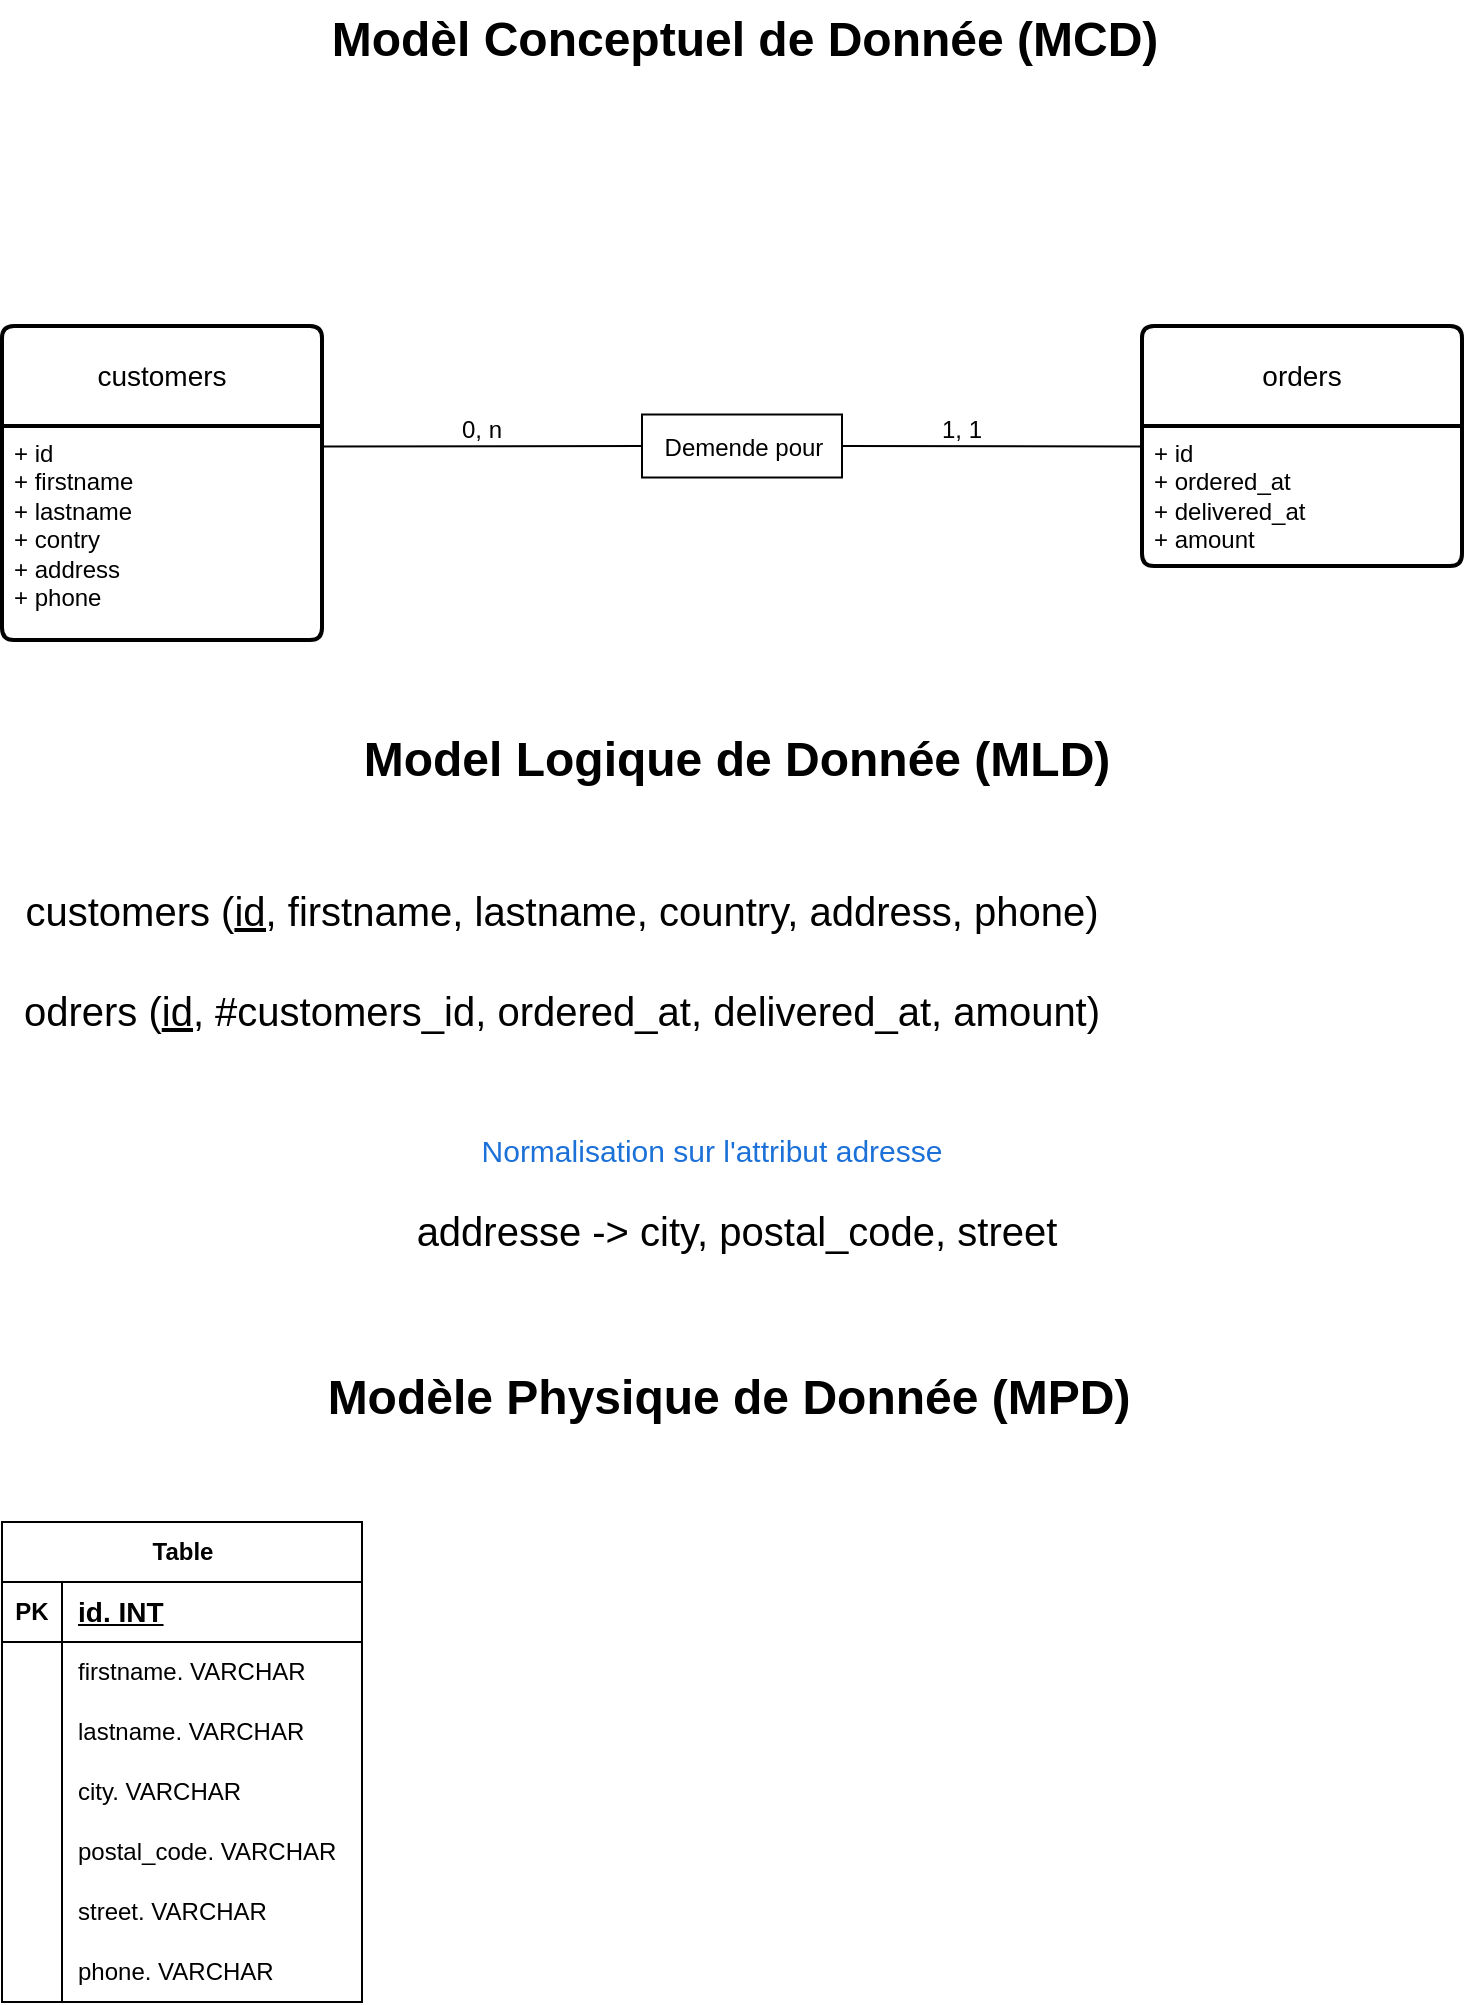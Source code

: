 <mxfile version="21.7.4" type="github">
  <diagram name="Page-1" id="pwVfjVKvr63XtqxJJ2j8">
    <mxGraphModel dx="733" dy="368" grid="1" gridSize="10" guides="1" tooltips="1" connect="1" arrows="1" fold="1" page="1" pageScale="1" pageWidth="827" pageHeight="1169" math="0" shadow="0">
      <root>
        <mxCell id="0" />
        <mxCell id="1" parent="0" />
        <mxCell id="Oza3cEImQCB77Uu26FyF-1" value="customers" style="swimlane;childLayout=stackLayout;horizontal=1;startSize=50;horizontalStack=0;rounded=1;fontSize=14;fontStyle=0;strokeWidth=2;resizeParent=0;resizeLast=1;shadow=0;dashed=0;align=center;arcSize=4;whiteSpace=wrap;html=1;" vertex="1" parent="1">
          <mxGeometry x="40" y="203" width="160" height="157" as="geometry" />
        </mxCell>
        <mxCell id="Oza3cEImQCB77Uu26FyF-2" value="+ id&lt;br&gt;&lt;div&gt;+ firstname&lt;/div&gt;&lt;div&gt;+ lastname&lt;br&gt;&lt;/div&gt;&lt;div&gt;+ contry&lt;/div&gt;&lt;div&gt;+ address&lt;/div&gt;&lt;div&gt;+ phone&lt;br&gt;&lt;/div&gt;" style="align=left;strokeColor=none;fillColor=none;spacingLeft=4;fontSize=12;verticalAlign=top;resizable=0;rotatable=0;part=1;html=1;" vertex="1" parent="Oza3cEImQCB77Uu26FyF-1">
          <mxGeometry y="50" width="160" height="107" as="geometry" />
        </mxCell>
        <mxCell id="Oza3cEImQCB77Uu26FyF-3" value="Modèl Conceptuel de Donnée (MCD)" style="text;strokeColor=none;fillColor=none;html=1;fontSize=24;fontStyle=1;verticalAlign=middle;align=center;" vertex="1" parent="1">
          <mxGeometry x="170" y="40" width="481" height="40" as="geometry" />
        </mxCell>
        <mxCell id="Oza3cEImQCB77Uu26FyF-4" value="orders" style="swimlane;childLayout=stackLayout;horizontal=1;startSize=50;horizontalStack=0;rounded=1;fontSize=14;fontStyle=0;strokeWidth=2;resizeParent=0;resizeLast=1;shadow=0;dashed=0;align=center;arcSize=4;whiteSpace=wrap;html=1;" vertex="1" parent="1">
          <mxGeometry x="610" y="203" width="160" height="120" as="geometry" />
        </mxCell>
        <mxCell id="Oza3cEImQCB77Uu26FyF-16" value="" style="endArrow=none;html=1;rounded=0;exitX=1;exitY=0.5;exitDx=0;exitDy=0;" edge="1" parent="Oza3cEImQCB77Uu26FyF-4" source="Oza3cEImQCB77Uu26FyF-12">
          <mxGeometry width="50" height="50" relative="1" as="geometry">
            <mxPoint x="-120" y="60.25" as="sourcePoint" />
            <mxPoint y="60.25" as="targetPoint" />
          </mxGeometry>
        </mxCell>
        <mxCell id="Oza3cEImQCB77Uu26FyF-5" value="+ id&lt;br&gt;+ ordered_at&lt;br&gt;&lt;div&gt;+ delivered_at&lt;/div&gt;&lt;div&gt;+ amount&lt;br&gt;&lt;/div&gt;" style="align=left;strokeColor=none;fillColor=none;spacingLeft=4;fontSize=12;verticalAlign=top;resizable=0;rotatable=0;part=1;html=1;" vertex="1" parent="Oza3cEImQCB77Uu26FyF-4">
          <mxGeometry y="50" width="160" height="70" as="geometry" />
        </mxCell>
        <mxCell id="Oza3cEImQCB77Uu26FyF-11" value="Model Logique de Donnée (MLD)" style="text;strokeColor=none;fillColor=none;html=1;fontSize=24;fontStyle=1;verticalAlign=middle;align=center;" vertex="1" parent="1">
          <mxGeometry x="204" y="400" width="406" height="40" as="geometry" />
        </mxCell>
        <mxCell id="Oza3cEImQCB77Uu26FyF-12" value="" style="rounded=0;whiteSpace=wrap;html=1;" vertex="1" parent="1">
          <mxGeometry x="360" y="247.25" width="100" height="31.5" as="geometry" />
        </mxCell>
        <mxCell id="Oza3cEImQCB77Uu26FyF-13" value="Demende pour" style="text;html=1;strokeColor=none;fillColor=none;align=center;verticalAlign=middle;whiteSpace=wrap;rounded=0;" vertex="1" parent="1">
          <mxGeometry x="367.5" y="248.75" width="86" height="30" as="geometry" />
        </mxCell>
        <mxCell id="Oza3cEImQCB77Uu26FyF-17" value="" style="endArrow=none;html=1;rounded=0;exitX=1;exitY=0.5;exitDx=0;exitDy=0;entryX=0;entryY=0.5;entryDx=0;entryDy=0;" edge="1" parent="1" target="Oza3cEImQCB77Uu26FyF-12">
          <mxGeometry width="50" height="50" relative="1" as="geometry">
            <mxPoint x="200" y="263.25" as="sourcePoint" />
            <mxPoint x="350" y="263.5" as="targetPoint" />
          </mxGeometry>
        </mxCell>
        <mxCell id="Oza3cEImQCB77Uu26FyF-18" value="0, n" style="text;html=1;strokeColor=none;fillColor=none;align=center;verticalAlign=middle;whiteSpace=wrap;rounded=0;" vertex="1" parent="1">
          <mxGeometry x="250" y="240" width="60" height="30" as="geometry" />
        </mxCell>
        <mxCell id="Oza3cEImQCB77Uu26FyF-19" value="1, 1" style="text;html=1;strokeColor=none;fillColor=none;align=center;verticalAlign=middle;whiteSpace=wrap;rounded=0;" vertex="1" parent="1">
          <mxGeometry x="490" y="240" width="60" height="30" as="geometry" />
        </mxCell>
        <mxCell id="Oza3cEImQCB77Uu26FyF-20" value="&lt;font style=&quot;font-size: 20px;&quot;&gt;customers (&lt;u&gt;id,&lt;/u&gt; firstname, lastname, country, address, phone)&lt;/font&gt;" style="text;html=1;strokeColor=none;fillColor=none;align=center;verticalAlign=middle;whiteSpace=wrap;rounded=0;" vertex="1" parent="1">
          <mxGeometry x="40" y="480" width="560" height="30" as="geometry" />
        </mxCell>
        <mxCell id="Oza3cEImQCB77Uu26FyF-21" value="&lt;font style=&quot;font-size: 20px;&quot;&gt;odrers (&lt;u&gt;id,&lt;/u&gt; #customers_id, ordered_at, delivered_at, amount)&lt;/font&gt;" style="text;html=1;strokeColor=none;fillColor=none;align=center;verticalAlign=middle;whiteSpace=wrap;rounded=0;" vertex="1" parent="1">
          <mxGeometry x="40" y="530" width="560" height="30" as="geometry" />
        </mxCell>
        <mxCell id="Oza3cEImQCB77Uu26FyF-22" value="&lt;font size=&quot;1&quot; color=&quot;#1c71d8&quot;&gt;&lt;span style=&quot;background-color: rgb(255, 255, 255); font-size: 15px;&quot;&gt;Normalisation sur l&#39;attribut adresse&lt;/span&gt;&lt;/font&gt;" style="text;html=1;strokeColor=none;fillColor=none;align=center;verticalAlign=middle;whiteSpace=wrap;rounded=0;" vertex="1" parent="1">
          <mxGeometry x="250" y="600" width="290" height="30" as="geometry" />
        </mxCell>
        <mxCell id="Oza3cEImQCB77Uu26FyF-23" value="&lt;font style=&quot;font-size: 20px;&quot;&gt;addresse -&amp;gt; city, postal_code, street&lt;br&gt;&lt;/font&gt;" style="text;html=1;strokeColor=none;fillColor=none;align=center;verticalAlign=middle;whiteSpace=wrap;rounded=0;" vertex="1" parent="1">
          <mxGeometry x="224.5" y="640" width="365" height="30" as="geometry" />
        </mxCell>
        <mxCell id="Oza3cEImQCB77Uu26FyF-24" value="Table" style="shape=table;startSize=30;container=1;collapsible=1;childLayout=tableLayout;fixedRows=1;rowLines=0;fontStyle=1;align=center;resizeLast=1;html=1;" vertex="1" parent="1">
          <mxGeometry x="40" y="801" width="180" height="240" as="geometry" />
        </mxCell>
        <mxCell id="Oza3cEImQCB77Uu26FyF-25" value="" style="shape=tableRow;horizontal=0;startSize=0;swimlaneHead=0;swimlaneBody=0;fillColor=none;collapsible=0;dropTarget=0;points=[[0,0.5],[1,0.5]];portConstraint=eastwest;top=0;left=0;right=0;bottom=1;" vertex="1" parent="Oza3cEImQCB77Uu26FyF-24">
          <mxGeometry y="30" width="180" height="30" as="geometry" />
        </mxCell>
        <mxCell id="Oza3cEImQCB77Uu26FyF-26" value="PK" style="shape=partialRectangle;connectable=0;fillColor=none;top=0;left=0;bottom=0;right=0;fontStyle=1;overflow=hidden;whiteSpace=wrap;html=1;" vertex="1" parent="Oza3cEImQCB77Uu26FyF-25">
          <mxGeometry width="30" height="30" as="geometry">
            <mxRectangle width="30" height="30" as="alternateBounds" />
          </mxGeometry>
        </mxCell>
        <mxCell id="Oza3cEImQCB77Uu26FyF-27" value="&lt;font style=&quot;font-size: 14px;&quot;&gt;id. INT&lt;/font&gt;" style="shape=partialRectangle;connectable=0;fillColor=none;top=0;left=0;bottom=0;right=0;align=left;spacingLeft=6;fontStyle=5;overflow=hidden;whiteSpace=wrap;html=1;" vertex="1" parent="Oza3cEImQCB77Uu26FyF-25">
          <mxGeometry x="30" width="150" height="30" as="geometry">
            <mxRectangle width="150" height="30" as="alternateBounds" />
          </mxGeometry>
        </mxCell>
        <mxCell id="Oza3cEImQCB77Uu26FyF-28" value="" style="shape=tableRow;horizontal=0;startSize=0;swimlaneHead=0;swimlaneBody=0;fillColor=none;collapsible=0;dropTarget=0;points=[[0,0.5],[1,0.5]];portConstraint=eastwest;top=0;left=0;right=0;bottom=0;" vertex="1" parent="Oza3cEImQCB77Uu26FyF-24">
          <mxGeometry y="60" width="180" height="30" as="geometry" />
        </mxCell>
        <mxCell id="Oza3cEImQCB77Uu26FyF-29" value="" style="shape=partialRectangle;connectable=0;fillColor=none;top=0;left=0;bottom=0;right=0;editable=1;overflow=hidden;whiteSpace=wrap;html=1;" vertex="1" parent="Oza3cEImQCB77Uu26FyF-28">
          <mxGeometry width="30" height="30" as="geometry">
            <mxRectangle width="30" height="30" as="alternateBounds" />
          </mxGeometry>
        </mxCell>
        <mxCell id="Oza3cEImQCB77Uu26FyF-30" value="firstname. VARCHAR" style="shape=partialRectangle;connectable=0;fillColor=none;top=0;left=0;bottom=0;right=0;align=left;spacingLeft=6;overflow=hidden;whiteSpace=wrap;html=1;" vertex="1" parent="Oza3cEImQCB77Uu26FyF-28">
          <mxGeometry x="30" width="150" height="30" as="geometry">
            <mxRectangle width="150" height="30" as="alternateBounds" />
          </mxGeometry>
        </mxCell>
        <mxCell id="Oza3cEImQCB77Uu26FyF-31" value="" style="shape=tableRow;horizontal=0;startSize=0;swimlaneHead=0;swimlaneBody=0;fillColor=none;collapsible=0;dropTarget=0;points=[[0,0.5],[1,0.5]];portConstraint=eastwest;top=0;left=0;right=0;bottom=0;" vertex="1" parent="Oza3cEImQCB77Uu26FyF-24">
          <mxGeometry y="90" width="180" height="30" as="geometry" />
        </mxCell>
        <mxCell id="Oza3cEImQCB77Uu26FyF-32" value="" style="shape=partialRectangle;connectable=0;fillColor=none;top=0;left=0;bottom=0;right=0;editable=1;overflow=hidden;whiteSpace=wrap;html=1;" vertex="1" parent="Oza3cEImQCB77Uu26FyF-31">
          <mxGeometry width="30" height="30" as="geometry">
            <mxRectangle width="30" height="30" as="alternateBounds" />
          </mxGeometry>
        </mxCell>
        <mxCell id="Oza3cEImQCB77Uu26FyF-33" value="lastname. VARCHAR" style="shape=partialRectangle;connectable=0;fillColor=none;top=0;left=0;bottom=0;right=0;align=left;spacingLeft=6;overflow=hidden;whiteSpace=wrap;html=1;" vertex="1" parent="Oza3cEImQCB77Uu26FyF-31">
          <mxGeometry x="30" width="150" height="30" as="geometry">
            <mxRectangle width="150" height="30" as="alternateBounds" />
          </mxGeometry>
        </mxCell>
        <mxCell id="Oza3cEImQCB77Uu26FyF-34" value="" style="shape=tableRow;horizontal=0;startSize=0;swimlaneHead=0;swimlaneBody=0;fillColor=none;collapsible=0;dropTarget=0;points=[[0,0.5],[1,0.5]];portConstraint=eastwest;top=0;left=0;right=0;bottom=0;" vertex="1" parent="Oza3cEImQCB77Uu26FyF-24">
          <mxGeometry y="120" width="180" height="30" as="geometry" />
        </mxCell>
        <mxCell id="Oza3cEImQCB77Uu26FyF-35" value="" style="shape=partialRectangle;connectable=0;fillColor=none;top=0;left=0;bottom=0;right=0;editable=1;overflow=hidden;whiteSpace=wrap;html=1;" vertex="1" parent="Oza3cEImQCB77Uu26FyF-34">
          <mxGeometry width="30" height="30" as="geometry">
            <mxRectangle width="30" height="30" as="alternateBounds" />
          </mxGeometry>
        </mxCell>
        <mxCell id="Oza3cEImQCB77Uu26FyF-36" value="city. VARCHAR" style="shape=partialRectangle;connectable=0;fillColor=none;top=0;left=0;bottom=0;right=0;align=left;spacingLeft=6;overflow=hidden;whiteSpace=wrap;html=1;" vertex="1" parent="Oza3cEImQCB77Uu26FyF-34">
          <mxGeometry x="30" width="150" height="30" as="geometry">
            <mxRectangle width="150" height="30" as="alternateBounds" />
          </mxGeometry>
        </mxCell>
        <mxCell id="Oza3cEImQCB77Uu26FyF-38" value="" style="shape=tableRow;horizontal=0;startSize=0;swimlaneHead=0;swimlaneBody=0;fillColor=none;collapsible=0;dropTarget=0;points=[[0,0.5],[1,0.5]];portConstraint=eastwest;top=0;left=0;right=0;bottom=0;" vertex="1" parent="Oza3cEImQCB77Uu26FyF-24">
          <mxGeometry y="150" width="180" height="30" as="geometry" />
        </mxCell>
        <mxCell id="Oza3cEImQCB77Uu26FyF-39" value="" style="shape=partialRectangle;connectable=0;fillColor=none;top=0;left=0;bottom=0;right=0;editable=1;overflow=hidden;whiteSpace=wrap;html=1;" vertex="1" parent="Oza3cEImQCB77Uu26FyF-38">
          <mxGeometry width="30" height="30" as="geometry">
            <mxRectangle width="30" height="30" as="alternateBounds" />
          </mxGeometry>
        </mxCell>
        <mxCell id="Oza3cEImQCB77Uu26FyF-40" value="postal_code. VARCHAR" style="shape=partialRectangle;connectable=0;fillColor=none;top=0;left=0;bottom=0;right=0;align=left;spacingLeft=6;overflow=hidden;whiteSpace=wrap;html=1;" vertex="1" parent="Oza3cEImQCB77Uu26FyF-38">
          <mxGeometry x="30" width="150" height="30" as="geometry">
            <mxRectangle width="150" height="30" as="alternateBounds" />
          </mxGeometry>
        </mxCell>
        <mxCell id="Oza3cEImQCB77Uu26FyF-41" value="" style="shape=tableRow;horizontal=0;startSize=0;swimlaneHead=0;swimlaneBody=0;fillColor=none;collapsible=0;dropTarget=0;points=[[0,0.5],[1,0.5]];portConstraint=eastwest;top=0;left=0;right=0;bottom=0;" vertex="1" parent="Oza3cEImQCB77Uu26FyF-24">
          <mxGeometry y="180" width="180" height="30" as="geometry" />
        </mxCell>
        <mxCell id="Oza3cEImQCB77Uu26FyF-42" value="" style="shape=partialRectangle;connectable=0;fillColor=none;top=0;left=0;bottom=0;right=0;editable=1;overflow=hidden;whiteSpace=wrap;html=1;" vertex="1" parent="Oza3cEImQCB77Uu26FyF-41">
          <mxGeometry width="30" height="30" as="geometry">
            <mxRectangle width="30" height="30" as="alternateBounds" />
          </mxGeometry>
        </mxCell>
        <mxCell id="Oza3cEImQCB77Uu26FyF-43" value="street. VARCHAR" style="shape=partialRectangle;connectable=0;fillColor=none;top=0;left=0;bottom=0;right=0;align=left;spacingLeft=6;overflow=hidden;whiteSpace=wrap;html=1;" vertex="1" parent="Oza3cEImQCB77Uu26FyF-41">
          <mxGeometry x="30" width="150" height="30" as="geometry">
            <mxRectangle width="150" height="30" as="alternateBounds" />
          </mxGeometry>
        </mxCell>
        <mxCell id="Oza3cEImQCB77Uu26FyF-44" value="" style="shape=tableRow;horizontal=0;startSize=0;swimlaneHead=0;swimlaneBody=0;fillColor=none;collapsible=0;dropTarget=0;points=[[0,0.5],[1,0.5]];portConstraint=eastwest;top=0;left=0;right=0;bottom=0;" vertex="1" parent="Oza3cEImQCB77Uu26FyF-24">
          <mxGeometry y="210" width="180" height="30" as="geometry" />
        </mxCell>
        <mxCell id="Oza3cEImQCB77Uu26FyF-45" value="" style="shape=partialRectangle;connectable=0;fillColor=none;top=0;left=0;bottom=0;right=0;editable=1;overflow=hidden;whiteSpace=wrap;html=1;" vertex="1" parent="Oza3cEImQCB77Uu26FyF-44">
          <mxGeometry width="30" height="30" as="geometry">
            <mxRectangle width="30" height="30" as="alternateBounds" />
          </mxGeometry>
        </mxCell>
        <mxCell id="Oza3cEImQCB77Uu26FyF-46" value="phone. VARCHAR" style="shape=partialRectangle;connectable=0;fillColor=none;top=0;left=0;bottom=0;right=0;align=left;spacingLeft=6;overflow=hidden;whiteSpace=wrap;html=1;" vertex="1" parent="Oza3cEImQCB77Uu26FyF-44">
          <mxGeometry x="30" width="150" height="30" as="geometry">
            <mxRectangle width="150" height="30" as="alternateBounds" />
          </mxGeometry>
        </mxCell>
        <mxCell id="Oza3cEImQCB77Uu26FyF-37" value="Modèle Physique de Donnée (MPD)" style="text;strokeColor=none;fillColor=none;html=1;fontSize=24;fontStyle=1;verticalAlign=middle;align=center;" vertex="1" parent="1">
          <mxGeometry x="200" y="719" width="406" height="40" as="geometry" />
        </mxCell>
      </root>
    </mxGraphModel>
  </diagram>
</mxfile>
